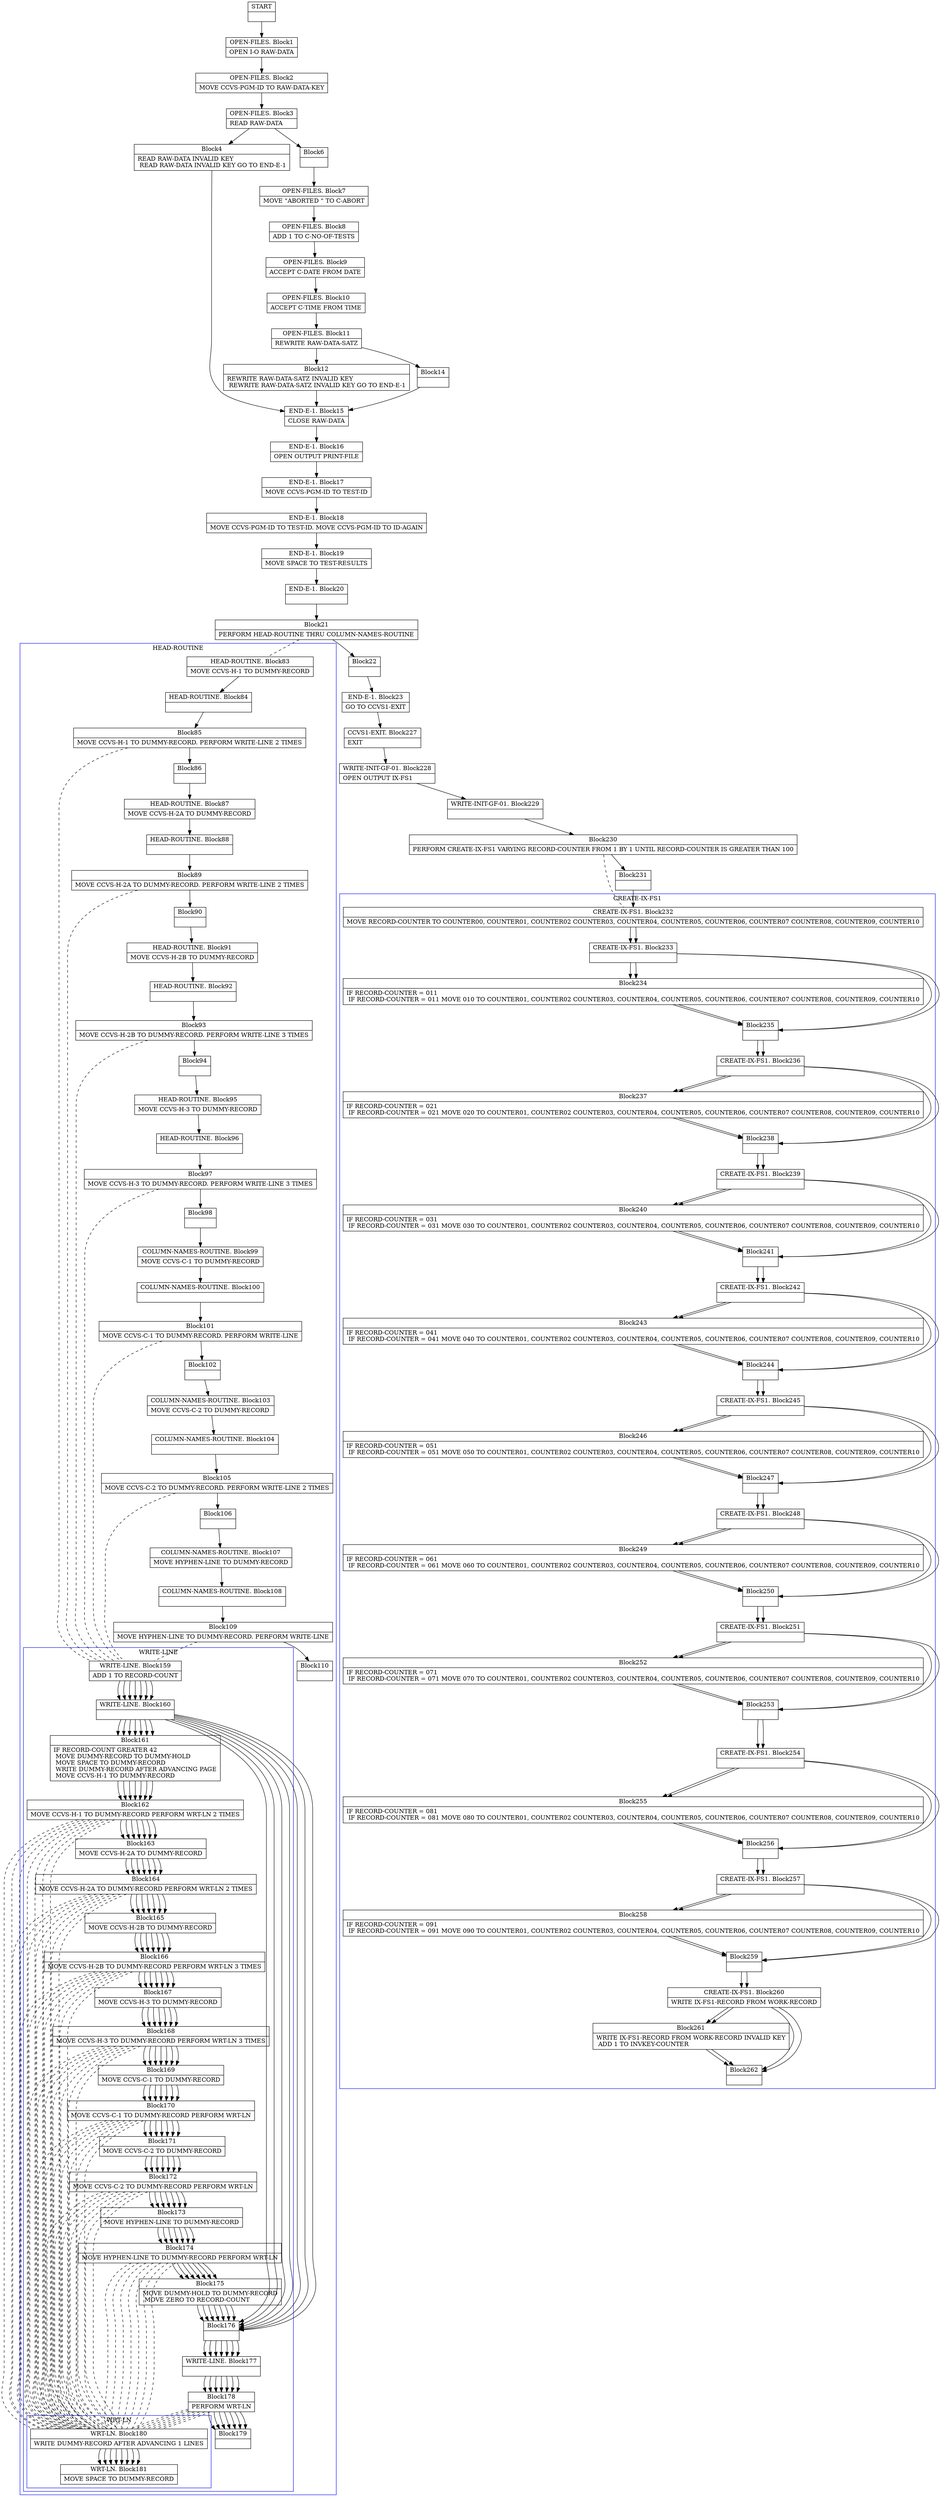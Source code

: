 digraph Cfg {
compound=true;
node [
shape = "record"
]

edge [
arrowtail = "empty"
]
Block0 [
label = "{START|}"
]
Block1 [
label = "{OPEN-FILES. Block1|    OPEN I-O RAW-DATA\l}"
]
Block2 [
label = "{OPEN-FILES. Block2|    MOVE CCVS-PGM-ID TO RAW-DATA-KEY\l}"
]
Block3 [
label = "{OPEN-FILES. Block3|    READ RAW-DATA\l}"
]
Block4 [
label = "{Block4|    READ RAW-DATA INVALID KEY\l    READ RAW-DATA INVALID KEY GO TO END-E-1\l}"
]
Block15 [
label = "{END-E-1. Block15|    CLOSE RAW-DATA\l}"
]
Block16 [
label = "{END-E-1. Block16|    OPEN    OUTPUT PRINT-FILE\l}"
]
Block17 [
label = "{END-E-1. Block17|    MOVE  CCVS-PGM-ID TO TEST-ID\l}"
]
Block18 [
label = "{END-E-1. Block18|    MOVE  CCVS-PGM-ID TO TEST-ID. MOVE CCVS-PGM-ID TO ID-AGAIN\l}"
]
Block19 [
label = "{END-E-1. Block19|    MOVE    SPACE TO TEST-RESULTS\l}"
]
Block20 [
label = "{END-E-1. Block20|}"
]
Block21 [
label = "{Block21|    PERFORM HEAD-ROUTINE THRU COLUMN-NAMES-ROUTINE\l}"
]
subgraph cluster_1{
color = blue;
label = "HEAD-ROUTINE";
Block83 [
label = "{HEAD-ROUTINE. Block83|    MOVE CCVS-H-1  TO DUMMY-RECORD\l}"
]
Block84 [
label = "{HEAD-ROUTINE. Block84|}"
]
Block85 [
label = "{Block85|    MOVE CCVS-H-1  TO DUMMY-RECORD. PERFORM WRITE-LINE 2 TIMES\l}"
]
subgraph cluster_7{
color = blue;
label = "WRITE-LINE";
Block159 [
label = "{WRITE-LINE. Block159|    ADD 1 TO RECORD-COUNT\l}"
]
Block160 [
label = "{WRITE-LINE. Block160|}"
]
Block161 [
label = "{Block161|    IF RECORD-COUNT GREATER 42\l        MOVE DUMMY-RECORD TO DUMMY-HOLD\l        MOVE SPACE TO DUMMY-RECORD\l        WRITE DUMMY-RECORD AFTER ADVANCING PAGE\l        MOVE CCVS-H-1  TO DUMMY-RECORD\l}"
]
Block162 [
label = "{Block162|        MOVE CCVS-H-1  TO DUMMY-RECORD PERFORM WRT-LN 2 TIMES\l}"
]
subgraph cluster_21{
color = blue;
label = "WRT-LN";
Block180 [
label = "{WRT-LN. Block180|    WRITE    DUMMY-RECORD AFTER ADVANCING 1 LINES\l}"
]
Block181 [
label = "{WRT-LN. Block181|    MOVE SPACE TO DUMMY-RECORD\l}"
]
Block180 -> Block181

}
Block162 -> Block180 [style=dashed, arrowhead=none]

Block163 [
label = "{Block163|        MOVE CCVS-H-2A TO DUMMY-RECORD\l}"
]
Block164 [
label = "{Block164|        MOVE CCVS-H-2A TO DUMMY-RECORD PERFORM WRT-LN 2 TIMES\l}"
]
subgraph cluster_22{
color = blue;
label = "WRT-LN";
Block180 [
label = "{WRT-LN. Block180|    WRITE    DUMMY-RECORD AFTER ADVANCING 1 LINES\l}"
]
Block181 [
label = "{WRT-LN. Block181|    MOVE SPACE TO DUMMY-RECORD\l}"
]
Block180 -> Block181

}
Block164 -> Block180 [style=dashed, arrowhead=none]

Block165 [
label = "{Block165|        MOVE CCVS-H-2B TO DUMMY-RECORD\l}"
]
Block166 [
label = "{Block166|        MOVE CCVS-H-2B TO DUMMY-RECORD PERFORM WRT-LN 3 TIMES\l}"
]
subgraph cluster_23{
color = blue;
label = "WRT-LN";
Block180 [
label = "{WRT-LN. Block180|    WRITE    DUMMY-RECORD AFTER ADVANCING 1 LINES\l}"
]
Block181 [
label = "{WRT-LN. Block181|    MOVE SPACE TO DUMMY-RECORD\l}"
]
Block180 -> Block181

}
Block166 -> Block180 [style=dashed, arrowhead=none]

Block167 [
label = "{Block167|        MOVE CCVS-H-3  TO DUMMY-RECORD\l}"
]
Block168 [
label = "{Block168|        MOVE CCVS-H-3  TO DUMMY-RECORD PERFORM WRT-LN 3 TIMES\l}"
]
subgraph cluster_24{
color = blue;
label = "WRT-LN";
Block180 [
label = "{WRT-LN. Block180|    WRITE    DUMMY-RECORD AFTER ADVANCING 1 LINES\l}"
]
Block181 [
label = "{WRT-LN. Block181|    MOVE SPACE TO DUMMY-RECORD\l}"
]
Block180 -> Block181

}
Block168 -> Block180 [style=dashed, arrowhead=none]

Block169 [
label = "{Block169|        MOVE CCVS-C-1  TO DUMMY-RECORD\l}"
]
Block170 [
label = "{Block170|        MOVE CCVS-C-1  TO DUMMY-RECORD PERFORM WRT-LN\l}"
]
subgraph cluster_25{
color = blue;
label = "WRT-LN";
Block180 [
label = "{WRT-LN. Block180|    WRITE    DUMMY-RECORD AFTER ADVANCING 1 LINES\l}"
]
Block181 [
label = "{WRT-LN. Block181|    MOVE SPACE TO DUMMY-RECORD\l}"
]
Block180 -> Block181

}
Block170 -> Block180 [style=dashed, arrowhead=none]

Block171 [
label = "{Block171|        MOVE CCVS-C-2  TO DUMMY-RECORD\l}"
]
Block172 [
label = "{Block172|        MOVE CCVS-C-2  TO DUMMY-RECORD PERFORM WRT-LN\l}"
]
subgraph cluster_26{
color = blue;
label = "WRT-LN";
Block180 [
label = "{WRT-LN. Block180|    WRITE    DUMMY-RECORD AFTER ADVANCING 1 LINES\l}"
]
Block181 [
label = "{WRT-LN. Block181|    MOVE SPACE TO DUMMY-RECORD\l}"
]
Block180 -> Block181

}
Block172 -> Block180 [style=dashed, arrowhead=none]

Block173 [
label = "{Block173|        MOVE HYPHEN-LINE TO DUMMY-RECORD\l}"
]
Block174 [
label = "{Block174|        MOVE HYPHEN-LINE TO DUMMY-RECORD PERFORM WRT-LN\l}"
]
subgraph cluster_27{
color = blue;
label = "WRT-LN";
Block180 [
label = "{WRT-LN. Block180|    WRITE    DUMMY-RECORD AFTER ADVANCING 1 LINES\l}"
]
Block181 [
label = "{WRT-LN. Block181|    MOVE SPACE TO DUMMY-RECORD\l}"
]
Block180 -> Block181

}
Block174 -> Block180 [style=dashed, arrowhead=none]

Block175 [
label = "{Block175|        MOVE DUMMY-HOLD TO DUMMY-RECORD\l        MOVE ZERO TO RECORD-COUNT\l}"
]
Block176 [
label = "{Block176|}"
]
Block177 [
label = "{WRITE-LINE. Block177|}"
]
Block178 [
label = "{Block178|    PERFORM WRT-LN\l}"
]
subgraph cluster_28{
color = blue;
label = "WRT-LN";
Block180 [
label = "{WRT-LN. Block180|    WRITE    DUMMY-RECORD AFTER ADVANCING 1 LINES\l}"
]
Block181 [
label = "{WRT-LN. Block181|    MOVE SPACE TO DUMMY-RECORD\l}"
]
Block180 -> Block181

}
Block178 -> Block180 [style=dashed, arrowhead=none]

Block179 [
label = "{Block179|}"
]
Block159 -> Block160
Block160 -> Block161
Block160 -> Block176
Block161 -> Block162
Block162 -> Block163
Block163 -> Block164
Block164 -> Block165
Block165 -> Block166
Block166 -> Block167
Block167 -> Block168
Block168 -> Block169
Block169 -> Block170
Block170 -> Block171
Block171 -> Block172
Block172 -> Block173
Block173 -> Block174
Block174 -> Block175
Block175 -> Block176
Block176 -> Block177
Block177 -> Block178
Block178 -> Block179

}
Block85 -> Block159 [style=dashed, arrowhead=none]

Block86 [
label = "{Block86|}"
]
Block87 [
label = "{HEAD-ROUTINE. Block87|    MOVE CCVS-H-2A TO DUMMY-RECORD\l}"
]
Block88 [
label = "{HEAD-ROUTINE. Block88|}"
]
Block89 [
label = "{Block89|    MOVE CCVS-H-2A TO DUMMY-RECORD. PERFORM WRITE-LINE 2 TIMES\l}"
]
subgraph cluster_8{
color = blue;
label = "WRITE-LINE";
Block159 [
label = "{WRITE-LINE. Block159|    ADD 1 TO RECORD-COUNT\l}"
]
Block160 [
label = "{WRITE-LINE. Block160|}"
]
Block161 [
label = "{Block161|    IF RECORD-COUNT GREATER 42\l        MOVE DUMMY-RECORD TO DUMMY-HOLD\l        MOVE SPACE TO DUMMY-RECORD\l        WRITE DUMMY-RECORD AFTER ADVANCING PAGE\l        MOVE CCVS-H-1  TO DUMMY-RECORD\l}"
]
Block162 [
label = "{Block162|        MOVE CCVS-H-1  TO DUMMY-RECORD PERFORM WRT-LN 2 TIMES\l}"
]
Block162 -> Block180 [style=dashed, arrowhead=none]

Block163 [
label = "{Block163|        MOVE CCVS-H-2A TO DUMMY-RECORD\l}"
]
Block164 [
label = "{Block164|        MOVE CCVS-H-2A TO DUMMY-RECORD PERFORM WRT-LN 2 TIMES\l}"
]
Block164 -> Block180 [style=dashed, arrowhead=none]

Block165 [
label = "{Block165|        MOVE CCVS-H-2B TO DUMMY-RECORD\l}"
]
Block166 [
label = "{Block166|        MOVE CCVS-H-2B TO DUMMY-RECORD PERFORM WRT-LN 3 TIMES\l}"
]
Block166 -> Block180 [style=dashed, arrowhead=none]

Block167 [
label = "{Block167|        MOVE CCVS-H-3  TO DUMMY-RECORD\l}"
]
Block168 [
label = "{Block168|        MOVE CCVS-H-3  TO DUMMY-RECORD PERFORM WRT-LN 3 TIMES\l}"
]
Block168 -> Block180 [style=dashed, arrowhead=none]

Block169 [
label = "{Block169|        MOVE CCVS-C-1  TO DUMMY-RECORD\l}"
]
Block170 [
label = "{Block170|        MOVE CCVS-C-1  TO DUMMY-RECORD PERFORM WRT-LN\l}"
]
Block170 -> Block180 [style=dashed, arrowhead=none]

Block171 [
label = "{Block171|        MOVE CCVS-C-2  TO DUMMY-RECORD\l}"
]
Block172 [
label = "{Block172|        MOVE CCVS-C-2  TO DUMMY-RECORD PERFORM WRT-LN\l}"
]
Block172 -> Block180 [style=dashed, arrowhead=none]

Block173 [
label = "{Block173|        MOVE HYPHEN-LINE TO DUMMY-RECORD\l}"
]
Block174 [
label = "{Block174|        MOVE HYPHEN-LINE TO DUMMY-RECORD PERFORM WRT-LN\l}"
]
Block174 -> Block180 [style=dashed, arrowhead=none]

Block175 [
label = "{Block175|        MOVE DUMMY-HOLD TO DUMMY-RECORD\l        MOVE ZERO TO RECORD-COUNT\l}"
]
Block176 [
label = "{Block176|}"
]
Block177 [
label = "{WRITE-LINE. Block177|}"
]
Block178 [
label = "{Block178|    PERFORM WRT-LN\l}"
]
Block178 -> Block180 [style=dashed, arrowhead=none]

Block179 [
label = "{Block179|}"
]
Block159 -> Block160
Block160 -> Block161
Block160 -> Block176
Block161 -> Block162
Block162 -> Block163
Block163 -> Block164
Block164 -> Block165
Block165 -> Block166
Block166 -> Block167
Block167 -> Block168
Block168 -> Block169
Block169 -> Block170
Block170 -> Block171
Block171 -> Block172
Block172 -> Block173
Block173 -> Block174
Block174 -> Block175
Block175 -> Block176
Block176 -> Block177
Block177 -> Block178
Block178 -> Block179

}
Block89 -> Block159 [style=dashed, arrowhead=none]

Block90 [
label = "{Block90|}"
]
Block91 [
label = "{HEAD-ROUTINE. Block91|    MOVE CCVS-H-2B TO DUMMY-RECORD\l}"
]
Block92 [
label = "{HEAD-ROUTINE. Block92|}"
]
Block93 [
label = "{Block93|    MOVE CCVS-H-2B TO DUMMY-RECORD. PERFORM WRITE-LINE 3 TIMES\l}"
]
subgraph cluster_9{
color = blue;
label = "WRITE-LINE";
Block159 [
label = "{WRITE-LINE. Block159|    ADD 1 TO RECORD-COUNT\l}"
]
Block160 [
label = "{WRITE-LINE. Block160|}"
]
Block161 [
label = "{Block161|    IF RECORD-COUNT GREATER 42\l        MOVE DUMMY-RECORD TO DUMMY-HOLD\l        MOVE SPACE TO DUMMY-RECORD\l        WRITE DUMMY-RECORD AFTER ADVANCING PAGE\l        MOVE CCVS-H-1  TO DUMMY-RECORD\l}"
]
Block162 [
label = "{Block162|        MOVE CCVS-H-1  TO DUMMY-RECORD PERFORM WRT-LN 2 TIMES\l}"
]
Block162 -> Block180 [style=dashed, arrowhead=none]

Block163 [
label = "{Block163|        MOVE CCVS-H-2A TO DUMMY-RECORD\l}"
]
Block164 [
label = "{Block164|        MOVE CCVS-H-2A TO DUMMY-RECORD PERFORM WRT-LN 2 TIMES\l}"
]
Block164 -> Block180 [style=dashed, arrowhead=none]

Block165 [
label = "{Block165|        MOVE CCVS-H-2B TO DUMMY-RECORD\l}"
]
Block166 [
label = "{Block166|        MOVE CCVS-H-2B TO DUMMY-RECORD PERFORM WRT-LN 3 TIMES\l}"
]
Block166 -> Block180 [style=dashed, arrowhead=none]

Block167 [
label = "{Block167|        MOVE CCVS-H-3  TO DUMMY-RECORD\l}"
]
Block168 [
label = "{Block168|        MOVE CCVS-H-3  TO DUMMY-RECORD PERFORM WRT-LN 3 TIMES\l}"
]
Block168 -> Block180 [style=dashed, arrowhead=none]

Block169 [
label = "{Block169|        MOVE CCVS-C-1  TO DUMMY-RECORD\l}"
]
Block170 [
label = "{Block170|        MOVE CCVS-C-1  TO DUMMY-RECORD PERFORM WRT-LN\l}"
]
Block170 -> Block180 [style=dashed, arrowhead=none]

Block171 [
label = "{Block171|        MOVE CCVS-C-2  TO DUMMY-RECORD\l}"
]
Block172 [
label = "{Block172|        MOVE CCVS-C-2  TO DUMMY-RECORD PERFORM WRT-LN\l}"
]
Block172 -> Block180 [style=dashed, arrowhead=none]

Block173 [
label = "{Block173|        MOVE HYPHEN-LINE TO DUMMY-RECORD\l}"
]
Block174 [
label = "{Block174|        MOVE HYPHEN-LINE TO DUMMY-RECORD PERFORM WRT-LN\l}"
]
Block174 -> Block180 [style=dashed, arrowhead=none]

Block175 [
label = "{Block175|        MOVE DUMMY-HOLD TO DUMMY-RECORD\l        MOVE ZERO TO RECORD-COUNT\l}"
]
Block176 [
label = "{Block176|}"
]
Block177 [
label = "{WRITE-LINE. Block177|}"
]
Block178 [
label = "{Block178|    PERFORM WRT-LN\l}"
]
Block178 -> Block180 [style=dashed, arrowhead=none]

Block179 [
label = "{Block179|}"
]
Block159 -> Block160
Block160 -> Block161
Block160 -> Block176
Block161 -> Block162
Block162 -> Block163
Block163 -> Block164
Block164 -> Block165
Block165 -> Block166
Block166 -> Block167
Block167 -> Block168
Block168 -> Block169
Block169 -> Block170
Block170 -> Block171
Block171 -> Block172
Block172 -> Block173
Block173 -> Block174
Block174 -> Block175
Block175 -> Block176
Block176 -> Block177
Block177 -> Block178
Block178 -> Block179

}
Block93 -> Block159 [style=dashed, arrowhead=none]

Block94 [
label = "{Block94|}"
]
Block95 [
label = "{HEAD-ROUTINE. Block95|    MOVE CCVS-H-3  TO DUMMY-RECORD\l}"
]
Block96 [
label = "{HEAD-ROUTINE. Block96|}"
]
Block97 [
label = "{Block97|    MOVE CCVS-H-3  TO DUMMY-RECORD. PERFORM WRITE-LINE 3 TIMES\l}"
]
subgraph cluster_10{
color = blue;
label = "WRITE-LINE";
Block159 [
label = "{WRITE-LINE. Block159|    ADD 1 TO RECORD-COUNT\l}"
]
Block160 [
label = "{WRITE-LINE. Block160|}"
]
Block161 [
label = "{Block161|    IF RECORD-COUNT GREATER 42\l        MOVE DUMMY-RECORD TO DUMMY-HOLD\l        MOVE SPACE TO DUMMY-RECORD\l        WRITE DUMMY-RECORD AFTER ADVANCING PAGE\l        MOVE CCVS-H-1  TO DUMMY-RECORD\l}"
]
Block162 [
label = "{Block162|        MOVE CCVS-H-1  TO DUMMY-RECORD PERFORM WRT-LN 2 TIMES\l}"
]
Block162 -> Block180 [style=dashed, arrowhead=none]

Block163 [
label = "{Block163|        MOVE CCVS-H-2A TO DUMMY-RECORD\l}"
]
Block164 [
label = "{Block164|        MOVE CCVS-H-2A TO DUMMY-RECORD PERFORM WRT-LN 2 TIMES\l}"
]
Block164 -> Block180 [style=dashed, arrowhead=none]

Block165 [
label = "{Block165|        MOVE CCVS-H-2B TO DUMMY-RECORD\l}"
]
Block166 [
label = "{Block166|        MOVE CCVS-H-2B TO DUMMY-RECORD PERFORM WRT-LN 3 TIMES\l}"
]
Block166 -> Block180 [style=dashed, arrowhead=none]

Block167 [
label = "{Block167|        MOVE CCVS-H-3  TO DUMMY-RECORD\l}"
]
Block168 [
label = "{Block168|        MOVE CCVS-H-3  TO DUMMY-RECORD PERFORM WRT-LN 3 TIMES\l}"
]
Block168 -> Block180 [style=dashed, arrowhead=none]

Block169 [
label = "{Block169|        MOVE CCVS-C-1  TO DUMMY-RECORD\l}"
]
Block170 [
label = "{Block170|        MOVE CCVS-C-1  TO DUMMY-RECORD PERFORM WRT-LN\l}"
]
Block170 -> Block180 [style=dashed, arrowhead=none]

Block171 [
label = "{Block171|        MOVE CCVS-C-2  TO DUMMY-RECORD\l}"
]
Block172 [
label = "{Block172|        MOVE CCVS-C-2  TO DUMMY-RECORD PERFORM WRT-LN\l}"
]
Block172 -> Block180 [style=dashed, arrowhead=none]

Block173 [
label = "{Block173|        MOVE HYPHEN-LINE TO DUMMY-RECORD\l}"
]
Block174 [
label = "{Block174|        MOVE HYPHEN-LINE TO DUMMY-RECORD PERFORM WRT-LN\l}"
]
Block174 -> Block180 [style=dashed, arrowhead=none]

Block175 [
label = "{Block175|        MOVE DUMMY-HOLD TO DUMMY-RECORD\l        MOVE ZERO TO RECORD-COUNT\l}"
]
Block176 [
label = "{Block176|}"
]
Block177 [
label = "{WRITE-LINE. Block177|}"
]
Block178 [
label = "{Block178|    PERFORM WRT-LN\l}"
]
Block178 -> Block180 [style=dashed, arrowhead=none]

Block179 [
label = "{Block179|}"
]
Block159 -> Block160
Block160 -> Block161
Block160 -> Block176
Block161 -> Block162
Block162 -> Block163
Block163 -> Block164
Block164 -> Block165
Block165 -> Block166
Block166 -> Block167
Block167 -> Block168
Block168 -> Block169
Block169 -> Block170
Block170 -> Block171
Block171 -> Block172
Block172 -> Block173
Block173 -> Block174
Block174 -> Block175
Block175 -> Block176
Block176 -> Block177
Block177 -> Block178
Block178 -> Block179

}
Block97 -> Block159 [style=dashed, arrowhead=none]

Block98 [
label = "{Block98|}"
]
Block99 [
label = "{COLUMN-NAMES-ROUTINE. Block99|    MOVE CCVS-C-1 TO DUMMY-RECORD\l}"
]
Block100 [
label = "{COLUMN-NAMES-ROUTINE. Block100|}"
]
Block101 [
label = "{Block101|    MOVE CCVS-C-1 TO DUMMY-RECORD. PERFORM WRITE-LINE\l}"
]
subgraph cluster_11{
color = blue;
label = "WRITE-LINE";
Block159 [
label = "{WRITE-LINE. Block159|    ADD 1 TO RECORD-COUNT\l}"
]
Block160 [
label = "{WRITE-LINE. Block160|}"
]
Block161 [
label = "{Block161|    IF RECORD-COUNT GREATER 42\l        MOVE DUMMY-RECORD TO DUMMY-HOLD\l        MOVE SPACE TO DUMMY-RECORD\l        WRITE DUMMY-RECORD AFTER ADVANCING PAGE\l        MOVE CCVS-H-1  TO DUMMY-RECORD\l}"
]
Block162 [
label = "{Block162|        MOVE CCVS-H-1  TO DUMMY-RECORD PERFORM WRT-LN 2 TIMES\l}"
]
Block162 -> Block180 [style=dashed, arrowhead=none]

Block163 [
label = "{Block163|        MOVE CCVS-H-2A TO DUMMY-RECORD\l}"
]
Block164 [
label = "{Block164|        MOVE CCVS-H-2A TO DUMMY-RECORD PERFORM WRT-LN 2 TIMES\l}"
]
Block164 -> Block180 [style=dashed, arrowhead=none]

Block165 [
label = "{Block165|        MOVE CCVS-H-2B TO DUMMY-RECORD\l}"
]
Block166 [
label = "{Block166|        MOVE CCVS-H-2B TO DUMMY-RECORD PERFORM WRT-LN 3 TIMES\l}"
]
Block166 -> Block180 [style=dashed, arrowhead=none]

Block167 [
label = "{Block167|        MOVE CCVS-H-3  TO DUMMY-RECORD\l}"
]
Block168 [
label = "{Block168|        MOVE CCVS-H-3  TO DUMMY-RECORD PERFORM WRT-LN 3 TIMES\l}"
]
Block168 -> Block180 [style=dashed, arrowhead=none]

Block169 [
label = "{Block169|        MOVE CCVS-C-1  TO DUMMY-RECORD\l}"
]
Block170 [
label = "{Block170|        MOVE CCVS-C-1  TO DUMMY-RECORD PERFORM WRT-LN\l}"
]
Block170 -> Block180 [style=dashed, arrowhead=none]

Block171 [
label = "{Block171|        MOVE CCVS-C-2  TO DUMMY-RECORD\l}"
]
Block172 [
label = "{Block172|        MOVE CCVS-C-2  TO DUMMY-RECORD PERFORM WRT-LN\l}"
]
Block172 -> Block180 [style=dashed, arrowhead=none]

Block173 [
label = "{Block173|        MOVE HYPHEN-LINE TO DUMMY-RECORD\l}"
]
Block174 [
label = "{Block174|        MOVE HYPHEN-LINE TO DUMMY-RECORD PERFORM WRT-LN\l}"
]
Block174 -> Block180 [style=dashed, arrowhead=none]

Block175 [
label = "{Block175|        MOVE DUMMY-HOLD TO DUMMY-RECORD\l        MOVE ZERO TO RECORD-COUNT\l}"
]
Block176 [
label = "{Block176|}"
]
Block177 [
label = "{WRITE-LINE. Block177|}"
]
Block178 [
label = "{Block178|    PERFORM WRT-LN\l}"
]
Block178 -> Block180 [style=dashed, arrowhead=none]

Block179 [
label = "{Block179|}"
]
Block159 -> Block160
Block160 -> Block161
Block160 -> Block176
Block161 -> Block162
Block162 -> Block163
Block163 -> Block164
Block164 -> Block165
Block165 -> Block166
Block166 -> Block167
Block167 -> Block168
Block168 -> Block169
Block169 -> Block170
Block170 -> Block171
Block171 -> Block172
Block172 -> Block173
Block173 -> Block174
Block174 -> Block175
Block175 -> Block176
Block176 -> Block177
Block177 -> Block178
Block178 -> Block179

}
Block101 -> Block159 [style=dashed, arrowhead=none]

Block102 [
label = "{Block102|}"
]
Block103 [
label = "{COLUMN-NAMES-ROUTINE. Block103|    MOVE CCVS-C-2 TO DUMMY-RECORD\l}"
]
Block104 [
label = "{COLUMN-NAMES-ROUTINE. Block104|}"
]
Block105 [
label = "{Block105|    MOVE CCVS-C-2 TO DUMMY-RECORD. PERFORM WRITE-LINE 2 TIMES\l}"
]
subgraph cluster_12{
color = blue;
label = "WRITE-LINE";
Block159 [
label = "{WRITE-LINE. Block159|    ADD 1 TO RECORD-COUNT\l}"
]
Block160 [
label = "{WRITE-LINE. Block160|}"
]
Block161 [
label = "{Block161|    IF RECORD-COUNT GREATER 42\l        MOVE DUMMY-RECORD TO DUMMY-HOLD\l        MOVE SPACE TO DUMMY-RECORD\l        WRITE DUMMY-RECORD AFTER ADVANCING PAGE\l        MOVE CCVS-H-1  TO DUMMY-RECORD\l}"
]
Block162 [
label = "{Block162|        MOVE CCVS-H-1  TO DUMMY-RECORD PERFORM WRT-LN 2 TIMES\l}"
]
Block162 -> Block180 [style=dashed, arrowhead=none]

Block163 [
label = "{Block163|        MOVE CCVS-H-2A TO DUMMY-RECORD\l}"
]
Block164 [
label = "{Block164|        MOVE CCVS-H-2A TO DUMMY-RECORD PERFORM WRT-LN 2 TIMES\l}"
]
Block164 -> Block180 [style=dashed, arrowhead=none]

Block165 [
label = "{Block165|        MOVE CCVS-H-2B TO DUMMY-RECORD\l}"
]
Block166 [
label = "{Block166|        MOVE CCVS-H-2B TO DUMMY-RECORD PERFORM WRT-LN 3 TIMES\l}"
]
Block166 -> Block180 [style=dashed, arrowhead=none]

Block167 [
label = "{Block167|        MOVE CCVS-H-3  TO DUMMY-RECORD\l}"
]
Block168 [
label = "{Block168|        MOVE CCVS-H-3  TO DUMMY-RECORD PERFORM WRT-LN 3 TIMES\l}"
]
Block168 -> Block180 [style=dashed, arrowhead=none]

Block169 [
label = "{Block169|        MOVE CCVS-C-1  TO DUMMY-RECORD\l}"
]
Block170 [
label = "{Block170|        MOVE CCVS-C-1  TO DUMMY-RECORD PERFORM WRT-LN\l}"
]
Block170 -> Block180 [style=dashed, arrowhead=none]

Block171 [
label = "{Block171|        MOVE CCVS-C-2  TO DUMMY-RECORD\l}"
]
Block172 [
label = "{Block172|        MOVE CCVS-C-2  TO DUMMY-RECORD PERFORM WRT-LN\l}"
]
Block172 -> Block180 [style=dashed, arrowhead=none]

Block173 [
label = "{Block173|        MOVE HYPHEN-LINE TO DUMMY-RECORD\l}"
]
Block174 [
label = "{Block174|        MOVE HYPHEN-LINE TO DUMMY-RECORD PERFORM WRT-LN\l}"
]
Block174 -> Block180 [style=dashed, arrowhead=none]

Block175 [
label = "{Block175|        MOVE DUMMY-HOLD TO DUMMY-RECORD\l        MOVE ZERO TO RECORD-COUNT\l}"
]
Block176 [
label = "{Block176|}"
]
Block177 [
label = "{WRITE-LINE. Block177|}"
]
Block178 [
label = "{Block178|    PERFORM WRT-LN\l}"
]
Block178 -> Block180 [style=dashed, arrowhead=none]

Block179 [
label = "{Block179|}"
]
Block159 -> Block160
Block160 -> Block161
Block160 -> Block176
Block161 -> Block162
Block162 -> Block163
Block163 -> Block164
Block164 -> Block165
Block165 -> Block166
Block166 -> Block167
Block167 -> Block168
Block168 -> Block169
Block169 -> Block170
Block170 -> Block171
Block171 -> Block172
Block172 -> Block173
Block173 -> Block174
Block174 -> Block175
Block175 -> Block176
Block176 -> Block177
Block177 -> Block178
Block178 -> Block179

}
Block105 -> Block159 [style=dashed, arrowhead=none]

Block106 [
label = "{Block106|}"
]
Block107 [
label = "{COLUMN-NAMES-ROUTINE. Block107|    MOVE HYPHEN-LINE TO DUMMY-RECORD\l}"
]
Block108 [
label = "{COLUMN-NAMES-ROUTINE. Block108|}"
]
Block109 [
label = "{Block109|    MOVE HYPHEN-LINE TO DUMMY-RECORD. PERFORM WRITE-LINE\l}"
]
subgraph cluster_13{
color = blue;
label = "WRITE-LINE";
Block159 [
label = "{WRITE-LINE. Block159|    ADD 1 TO RECORD-COUNT\l}"
]
Block160 [
label = "{WRITE-LINE. Block160|}"
]
Block161 [
label = "{Block161|    IF RECORD-COUNT GREATER 42\l        MOVE DUMMY-RECORD TO DUMMY-HOLD\l        MOVE SPACE TO DUMMY-RECORD\l        WRITE DUMMY-RECORD AFTER ADVANCING PAGE\l        MOVE CCVS-H-1  TO DUMMY-RECORD\l}"
]
Block162 [
label = "{Block162|        MOVE CCVS-H-1  TO DUMMY-RECORD PERFORM WRT-LN 2 TIMES\l}"
]
Block162 -> Block180 [style=dashed, arrowhead=none]

Block163 [
label = "{Block163|        MOVE CCVS-H-2A TO DUMMY-RECORD\l}"
]
Block164 [
label = "{Block164|        MOVE CCVS-H-2A TO DUMMY-RECORD PERFORM WRT-LN 2 TIMES\l}"
]
Block164 -> Block180 [style=dashed, arrowhead=none]

Block165 [
label = "{Block165|        MOVE CCVS-H-2B TO DUMMY-RECORD\l}"
]
Block166 [
label = "{Block166|        MOVE CCVS-H-2B TO DUMMY-RECORD PERFORM WRT-LN 3 TIMES\l}"
]
Block166 -> Block180 [style=dashed, arrowhead=none]

Block167 [
label = "{Block167|        MOVE CCVS-H-3  TO DUMMY-RECORD\l}"
]
Block168 [
label = "{Block168|        MOVE CCVS-H-3  TO DUMMY-RECORD PERFORM WRT-LN 3 TIMES\l}"
]
Block168 -> Block180 [style=dashed, arrowhead=none]

Block169 [
label = "{Block169|        MOVE CCVS-C-1  TO DUMMY-RECORD\l}"
]
Block170 [
label = "{Block170|        MOVE CCVS-C-1  TO DUMMY-RECORD PERFORM WRT-LN\l}"
]
Block170 -> Block180 [style=dashed, arrowhead=none]

Block171 [
label = "{Block171|        MOVE CCVS-C-2  TO DUMMY-RECORD\l}"
]
Block172 [
label = "{Block172|        MOVE CCVS-C-2  TO DUMMY-RECORD PERFORM WRT-LN\l}"
]
Block172 -> Block180 [style=dashed, arrowhead=none]

Block173 [
label = "{Block173|        MOVE HYPHEN-LINE TO DUMMY-RECORD\l}"
]
Block174 [
label = "{Block174|        MOVE HYPHEN-LINE TO DUMMY-RECORD PERFORM WRT-LN\l}"
]
Block174 -> Block180 [style=dashed, arrowhead=none]

Block175 [
label = "{Block175|        MOVE DUMMY-HOLD TO DUMMY-RECORD\l        MOVE ZERO TO RECORD-COUNT\l}"
]
Block176 [
label = "{Block176|}"
]
Block177 [
label = "{WRITE-LINE. Block177|}"
]
Block178 [
label = "{Block178|    PERFORM WRT-LN\l}"
]
Block178 -> Block180 [style=dashed, arrowhead=none]

Block179 [
label = "{Block179|}"
]
Block159 -> Block160
Block160 -> Block161
Block160 -> Block176
Block161 -> Block162
Block162 -> Block163
Block163 -> Block164
Block164 -> Block165
Block165 -> Block166
Block166 -> Block167
Block167 -> Block168
Block168 -> Block169
Block169 -> Block170
Block170 -> Block171
Block171 -> Block172
Block172 -> Block173
Block173 -> Block174
Block174 -> Block175
Block175 -> Block176
Block176 -> Block177
Block177 -> Block178
Block178 -> Block179

}
Block109 -> Block159 [style=dashed, arrowhead=none]

Block110 [
label = "{Block110|}"
]
Block83 -> Block84
Block84 -> Block85
Block85 -> Block86
Block86 -> Block87
Block87 -> Block88
Block88 -> Block89
Block89 -> Block90
Block90 -> Block91
Block91 -> Block92
Block92 -> Block93
Block93 -> Block94
Block94 -> Block95
Block95 -> Block96
Block96 -> Block97
Block97 -> Block98
Block98 -> Block99
Block99 -> Block100
Block100 -> Block101
Block101 -> Block102
Block102 -> Block103
Block103 -> Block104
Block104 -> Block105
Block105 -> Block106
Block106 -> Block107
Block107 -> Block108
Block108 -> Block109
Block109 -> Block110

}
Block21 -> Block83 [style=dashed, arrowhead=none]

Block22 [
label = "{Block22|}"
]
Block23 [
label = "{END-E-1. Block23|    GO TO CCVS1-EXIT\l}"
]
Block227 [
label = "{CCVS1-EXIT. Block227|    EXIT\l}"
]
Block228 [
label = "{WRITE-INIT-GF-01. Block228|    OPEN OUTPUT IX-FS1\l}"
]
Block229 [
label = "{WRITE-INIT-GF-01. Block229|}"
]
Block230 [
label = "{Block230|    PERFORM CREATE-IX-FS1 VARYING RECORD-COUNTER FROM 1 BY 1         UNTIL RECORD-COUNTER IS GREATER THAN 100\l}"
]
subgraph cluster_34{
color = blue;
label = "CREATE-IX-FS1";
Block232 [
label = "{CREATE-IX-FS1. Block232|    MOVE RECORD-COUNTER TO COUNTER00, COUNTER01, COUNTER02         COUNTER03, COUNTER04, COUNTER05, COUNTER06, COUNTER07         COUNTER08, COUNTER09, COUNTER10\l}"
]
Block233 [
label = "{CREATE-IX-FS1. Block233|}"
]
Block234 [
label = "{Block234|    IF RECORD-COUNTER = 011\l    IF RECORD-COUNTER = 011 MOVE 010 TO COUNTER01, COUNTER02         COUNTER03, COUNTER04, COUNTER05, COUNTER06, COUNTER07         COUNTER08, COUNTER09, COUNTER10\l}"
]
Block235 [
label = "{Block235|}"
]
Block236 [
label = "{CREATE-IX-FS1. Block236|}"
]
Block237 [
label = "{Block237|    IF RECORD-COUNTER = 021\l    IF RECORD-COUNTER = 021 MOVE 020 TO COUNTER01, COUNTER02         COUNTER03, COUNTER04, COUNTER05, COUNTER06, COUNTER07         COUNTER08, COUNTER09, COUNTER10\l}"
]
Block238 [
label = "{Block238|}"
]
Block239 [
label = "{CREATE-IX-FS1. Block239|}"
]
Block240 [
label = "{Block240|    IF RECORD-COUNTER = 031\l    IF RECORD-COUNTER = 031 MOVE 030 TO COUNTER01, COUNTER02         COUNTER03, COUNTER04, COUNTER05, COUNTER06, COUNTER07         COUNTER08, COUNTER09, COUNTER10\l}"
]
Block241 [
label = "{Block241|}"
]
Block242 [
label = "{CREATE-IX-FS1. Block242|}"
]
Block243 [
label = "{Block243|    IF RECORD-COUNTER = 041\l    IF RECORD-COUNTER = 041 MOVE 040 TO COUNTER01, COUNTER02         COUNTER03, COUNTER04, COUNTER05, COUNTER06, COUNTER07         COUNTER08, COUNTER09, COUNTER10\l}"
]
Block244 [
label = "{Block244|}"
]
Block245 [
label = "{CREATE-IX-FS1. Block245|}"
]
Block246 [
label = "{Block246|    IF RECORD-COUNTER = 051\l    IF RECORD-COUNTER = 051 MOVE 050 TO COUNTER01, COUNTER02         COUNTER03, COUNTER04, COUNTER05, COUNTER06, COUNTER07         COUNTER08, COUNTER09, COUNTER10\l}"
]
Block247 [
label = "{Block247|}"
]
Block248 [
label = "{CREATE-IX-FS1. Block248|}"
]
Block249 [
label = "{Block249|    IF RECORD-COUNTER = 061\l    IF RECORD-COUNTER = 061 MOVE 060 TO COUNTER01, COUNTER02         COUNTER03, COUNTER04, COUNTER05, COUNTER06, COUNTER07         COUNTER08, COUNTER09, COUNTER10\l}"
]
Block250 [
label = "{Block250|}"
]
Block251 [
label = "{CREATE-IX-FS1. Block251|}"
]
Block252 [
label = "{Block252|    IF RECORD-COUNTER = 071\l    IF RECORD-COUNTER = 071 MOVE 070 TO COUNTER01, COUNTER02         COUNTER03, COUNTER04, COUNTER05, COUNTER06, COUNTER07         COUNTER08, COUNTER09, COUNTER10\l}"
]
Block253 [
label = "{Block253|}"
]
Block254 [
label = "{CREATE-IX-FS1. Block254|}"
]
Block255 [
label = "{Block255|    IF RECORD-COUNTER = 081\l    IF RECORD-COUNTER = 081 MOVE 080 TO COUNTER01, COUNTER02         COUNTER03, COUNTER04, COUNTER05, COUNTER06, COUNTER07         COUNTER08, COUNTER09, COUNTER10\l}"
]
Block256 [
label = "{Block256|}"
]
Block257 [
label = "{CREATE-IX-FS1. Block257|}"
]
Block258 [
label = "{Block258|    IF RECORD-COUNTER = 091\l    IF RECORD-COUNTER = 091 MOVE 090 TO COUNTER01, COUNTER02         COUNTER03, COUNTER04, COUNTER05, COUNTER06, COUNTER07         COUNTER08, COUNTER09, COUNTER10\l}"
]
Block259 [
label = "{Block259|}"
]
Block260 [
label = "{CREATE-IX-FS1. Block260|    WRITE IX-FS1-RECORD FROM WORK-RECORD\l}"
]
Block261 [
label = "{Block261|    WRITE IX-FS1-RECORD FROM WORK-RECORD INVALID KEY\l       ADD 1 TO INVKEY-COUNTER\l}"
]
Block262 [
label = "{Block262|}"
]
Block232 -> Block233
Block233 -> Block234
Block233 -> Block235
Block234 -> Block235
Block235 -> Block236
Block236 -> Block237
Block236 -> Block238
Block237 -> Block238
Block238 -> Block239
Block239 -> Block240
Block239 -> Block241
Block240 -> Block241
Block241 -> Block242
Block242 -> Block243
Block242 -> Block244
Block243 -> Block244
Block244 -> Block245
Block245 -> Block246
Block245 -> Block247
Block246 -> Block247
Block247 -> Block248
Block248 -> Block249
Block248 -> Block250
Block249 -> Block250
Block250 -> Block251
Block251 -> Block252
Block251 -> Block253
Block252 -> Block253
Block253 -> Block254
Block254 -> Block255
Block254 -> Block256
Block255 -> Block256
Block256 -> Block257
Block257 -> Block258
Block257 -> Block259
Block258 -> Block259
Block259 -> Block260
Block260 -> Block261
Block260 -> Block262
Block261 -> Block262

}
Block230 -> Block232 [style=dashed, arrowhead=none]

Block231 [
label = "{Block231|}"
]
Block232 [
label = "{CREATE-IX-FS1. Block232|    MOVE RECORD-COUNTER TO COUNTER00, COUNTER01, COUNTER02         COUNTER03, COUNTER04, COUNTER05, COUNTER06, COUNTER07         COUNTER08, COUNTER09, COUNTER10\l}"
]
Block233 [
label = "{CREATE-IX-FS1. Block233|}"
]
Block234 [
label = "{Block234|    IF RECORD-COUNTER = 011\l    IF RECORD-COUNTER = 011 MOVE 010 TO COUNTER01, COUNTER02         COUNTER03, COUNTER04, COUNTER05, COUNTER06, COUNTER07         COUNTER08, COUNTER09, COUNTER10\l}"
]
Block235 [
label = "{Block235|}"
]
Block236 [
label = "{CREATE-IX-FS1. Block236|}"
]
Block237 [
label = "{Block237|    IF RECORD-COUNTER = 021\l    IF RECORD-COUNTER = 021 MOVE 020 TO COUNTER01, COUNTER02         COUNTER03, COUNTER04, COUNTER05, COUNTER06, COUNTER07         COUNTER08, COUNTER09, COUNTER10\l}"
]
Block238 [
label = "{Block238|}"
]
Block239 [
label = "{CREATE-IX-FS1. Block239|}"
]
Block240 [
label = "{Block240|    IF RECORD-COUNTER = 031\l    IF RECORD-COUNTER = 031 MOVE 030 TO COUNTER01, COUNTER02         COUNTER03, COUNTER04, COUNTER05, COUNTER06, COUNTER07         COUNTER08, COUNTER09, COUNTER10\l}"
]
Block241 [
label = "{Block241|}"
]
Block242 [
label = "{CREATE-IX-FS1. Block242|}"
]
Block243 [
label = "{Block243|    IF RECORD-COUNTER = 041\l    IF RECORD-COUNTER = 041 MOVE 040 TO COUNTER01, COUNTER02         COUNTER03, COUNTER04, COUNTER05, COUNTER06, COUNTER07         COUNTER08, COUNTER09, COUNTER10\l}"
]
Block244 [
label = "{Block244|}"
]
Block245 [
label = "{CREATE-IX-FS1. Block245|}"
]
Block246 [
label = "{Block246|    IF RECORD-COUNTER = 051\l    IF RECORD-COUNTER = 051 MOVE 050 TO COUNTER01, COUNTER02         COUNTER03, COUNTER04, COUNTER05, COUNTER06, COUNTER07         COUNTER08, COUNTER09, COUNTER10\l}"
]
Block247 [
label = "{Block247|}"
]
Block248 [
label = "{CREATE-IX-FS1. Block248|}"
]
Block249 [
label = "{Block249|    IF RECORD-COUNTER = 061\l    IF RECORD-COUNTER = 061 MOVE 060 TO COUNTER01, COUNTER02         COUNTER03, COUNTER04, COUNTER05, COUNTER06, COUNTER07         COUNTER08, COUNTER09, COUNTER10\l}"
]
Block250 [
label = "{Block250|}"
]
Block251 [
label = "{CREATE-IX-FS1. Block251|}"
]
Block252 [
label = "{Block252|    IF RECORD-COUNTER = 071\l    IF RECORD-COUNTER = 071 MOVE 070 TO COUNTER01, COUNTER02         COUNTER03, COUNTER04, COUNTER05, COUNTER06, COUNTER07         COUNTER08, COUNTER09, COUNTER10\l}"
]
Block253 [
label = "{Block253|}"
]
Block254 [
label = "{CREATE-IX-FS1. Block254|}"
]
Block255 [
label = "{Block255|    IF RECORD-COUNTER = 081\l    IF RECORD-COUNTER = 081 MOVE 080 TO COUNTER01, COUNTER02         COUNTER03, COUNTER04, COUNTER05, COUNTER06, COUNTER07         COUNTER08, COUNTER09, COUNTER10\l}"
]
Block256 [
label = "{Block256|}"
]
Block257 [
label = "{CREATE-IX-FS1. Block257|}"
]
Block258 [
label = "{Block258|    IF RECORD-COUNTER = 091\l    IF RECORD-COUNTER = 091 MOVE 090 TO COUNTER01, COUNTER02         COUNTER03, COUNTER04, COUNTER05, COUNTER06, COUNTER07         COUNTER08, COUNTER09, COUNTER10\l}"
]
Block259 [
label = "{Block259|}"
]
Block260 [
label = "{CREATE-IX-FS1. Block260|    WRITE IX-FS1-RECORD FROM WORK-RECORD\l}"
]
Block261 [
label = "{Block261|    WRITE IX-FS1-RECORD FROM WORK-RECORD INVALID KEY\l       ADD 1 TO INVKEY-COUNTER\l}"
]
Block262 [
label = "{Block262|}"
]
Block6 [
label = "{Block6|}"
]
Block7 [
label = "{OPEN-FILES. Block7|    MOVE \"ABORTED \" TO C-ABORT\l}"
]
Block8 [
label = "{OPEN-FILES. Block8|    ADD 1 TO C-NO-OF-TESTS\l}"
]
Block9 [
label = "{OPEN-FILES. Block9|    ACCEPT C-DATE  FROM DATE\l}"
]
Block10 [
label = "{OPEN-FILES. Block10|    ACCEPT C-TIME  FROM TIME\l}"
]
Block11 [
label = "{OPEN-FILES. Block11|    REWRITE RAW-DATA-SATZ\l}"
]
Block12 [
label = "{Block12|    REWRITE RAW-DATA-SATZ INVALID KEY\l    REWRITE RAW-DATA-SATZ INVALID KEY GO TO END-E-1\l}"
]
Block14 [
label = "{Block14|}"
]
Block0 -> Block1
Block1 -> Block2
Block2 -> Block3
Block3 -> Block4
Block3 -> Block6
Block4 -> Block15
Block15 -> Block16
Block16 -> Block17
Block17 -> Block18
Block18 -> Block19
Block19 -> Block20
Block20 -> Block21
Block21 -> Block22
Block22 -> Block23
Block23 -> Block227
Block227 -> Block228
Block228 -> Block229
Block229 -> Block230
Block230 -> Block231
Block231 -> Block232
Block232 -> Block233
Block233 -> Block234
Block233 -> Block235
Block234 -> Block235
Block235 -> Block236
Block236 -> Block237
Block236 -> Block238
Block237 -> Block238
Block238 -> Block239
Block239 -> Block240
Block239 -> Block241
Block240 -> Block241
Block241 -> Block242
Block242 -> Block243
Block242 -> Block244
Block243 -> Block244
Block244 -> Block245
Block245 -> Block246
Block245 -> Block247
Block246 -> Block247
Block247 -> Block248
Block248 -> Block249
Block248 -> Block250
Block249 -> Block250
Block250 -> Block251
Block251 -> Block252
Block251 -> Block253
Block252 -> Block253
Block253 -> Block254
Block254 -> Block255
Block254 -> Block256
Block255 -> Block256
Block256 -> Block257
Block257 -> Block258
Block257 -> Block259
Block258 -> Block259
Block259 -> Block260
Block260 -> Block261
Block260 -> Block262
Block261 -> Block262
Block6 -> Block7
Block7 -> Block8
Block8 -> Block9
Block9 -> Block10
Block10 -> Block11
Block11 -> Block12
Block11 -> Block14
Block12 -> Block15
Block14 -> Block15

}
